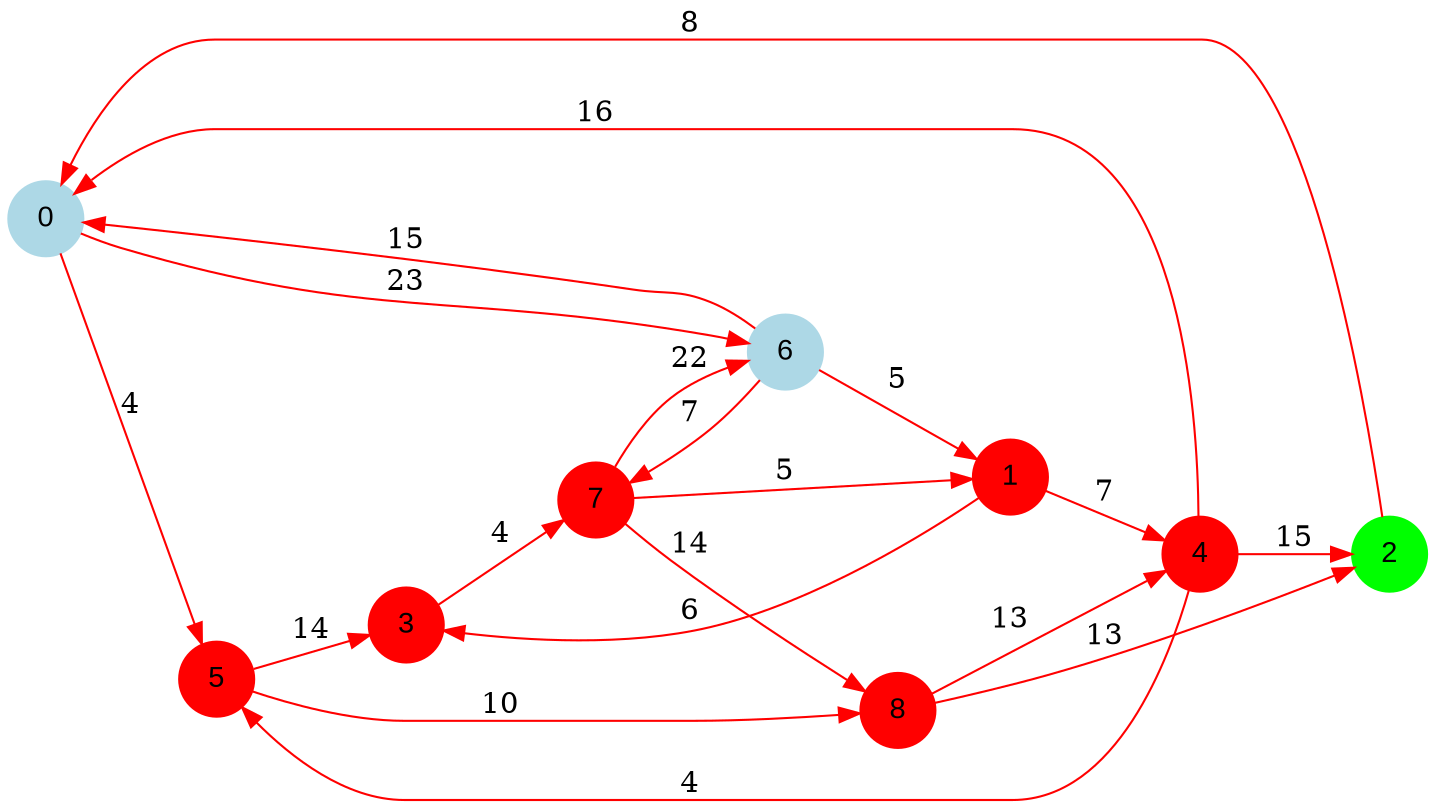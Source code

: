 digraph graphe {
rankdir = LR;
edge [color=red];
0 [fontname="Arial", shape = circle, color=lightblue, style=filled];
1 [fontname="Arial", shape = circle, color=red, style=filled];
2 [fontname="Arial", shape = circle, color=green, style=filled];
3 [fontname="Arial", shape = circle, color=red, style=filled];
4 [fontname="Arial", shape = circle, color=red, style=filled];
5 [fontname="Arial", shape = circle, color=red, style=filled];
6 [fontname="Arial", shape = circle, color=lightblue, style=filled];
7 [fontname="Arial", shape = circle, color=red, style=filled];
8 [fontname="Arial", shape = circle, color=red, style=filled];
	0 -> 5 [label = "4"];
	0 -> 6 [label = "23"];
	1 -> 3 [label = "6"];
	1 -> 4 [label = "7"];
	2 -> 0 [label = "8"];
	3 -> 7 [label = "4"];
	4 -> 0 [label = "16"];
	4 -> 2 [label = "15"];
	4 -> 5 [label = "4"];
	5 -> 3 [label = "14"];
	5 -> 8 [label = "10"];
	6 -> 0 [label = "15"];
	6 -> 1 [label = "5"];
	6 -> 7 [label = "7"];
	7 -> 1 [label = "5"];
	7 -> 6 [label = "22"];
	7 -> 8 [label = "14"];
	8 -> 2 [label = "13"];
	8 -> 4 [label = "13"];
}